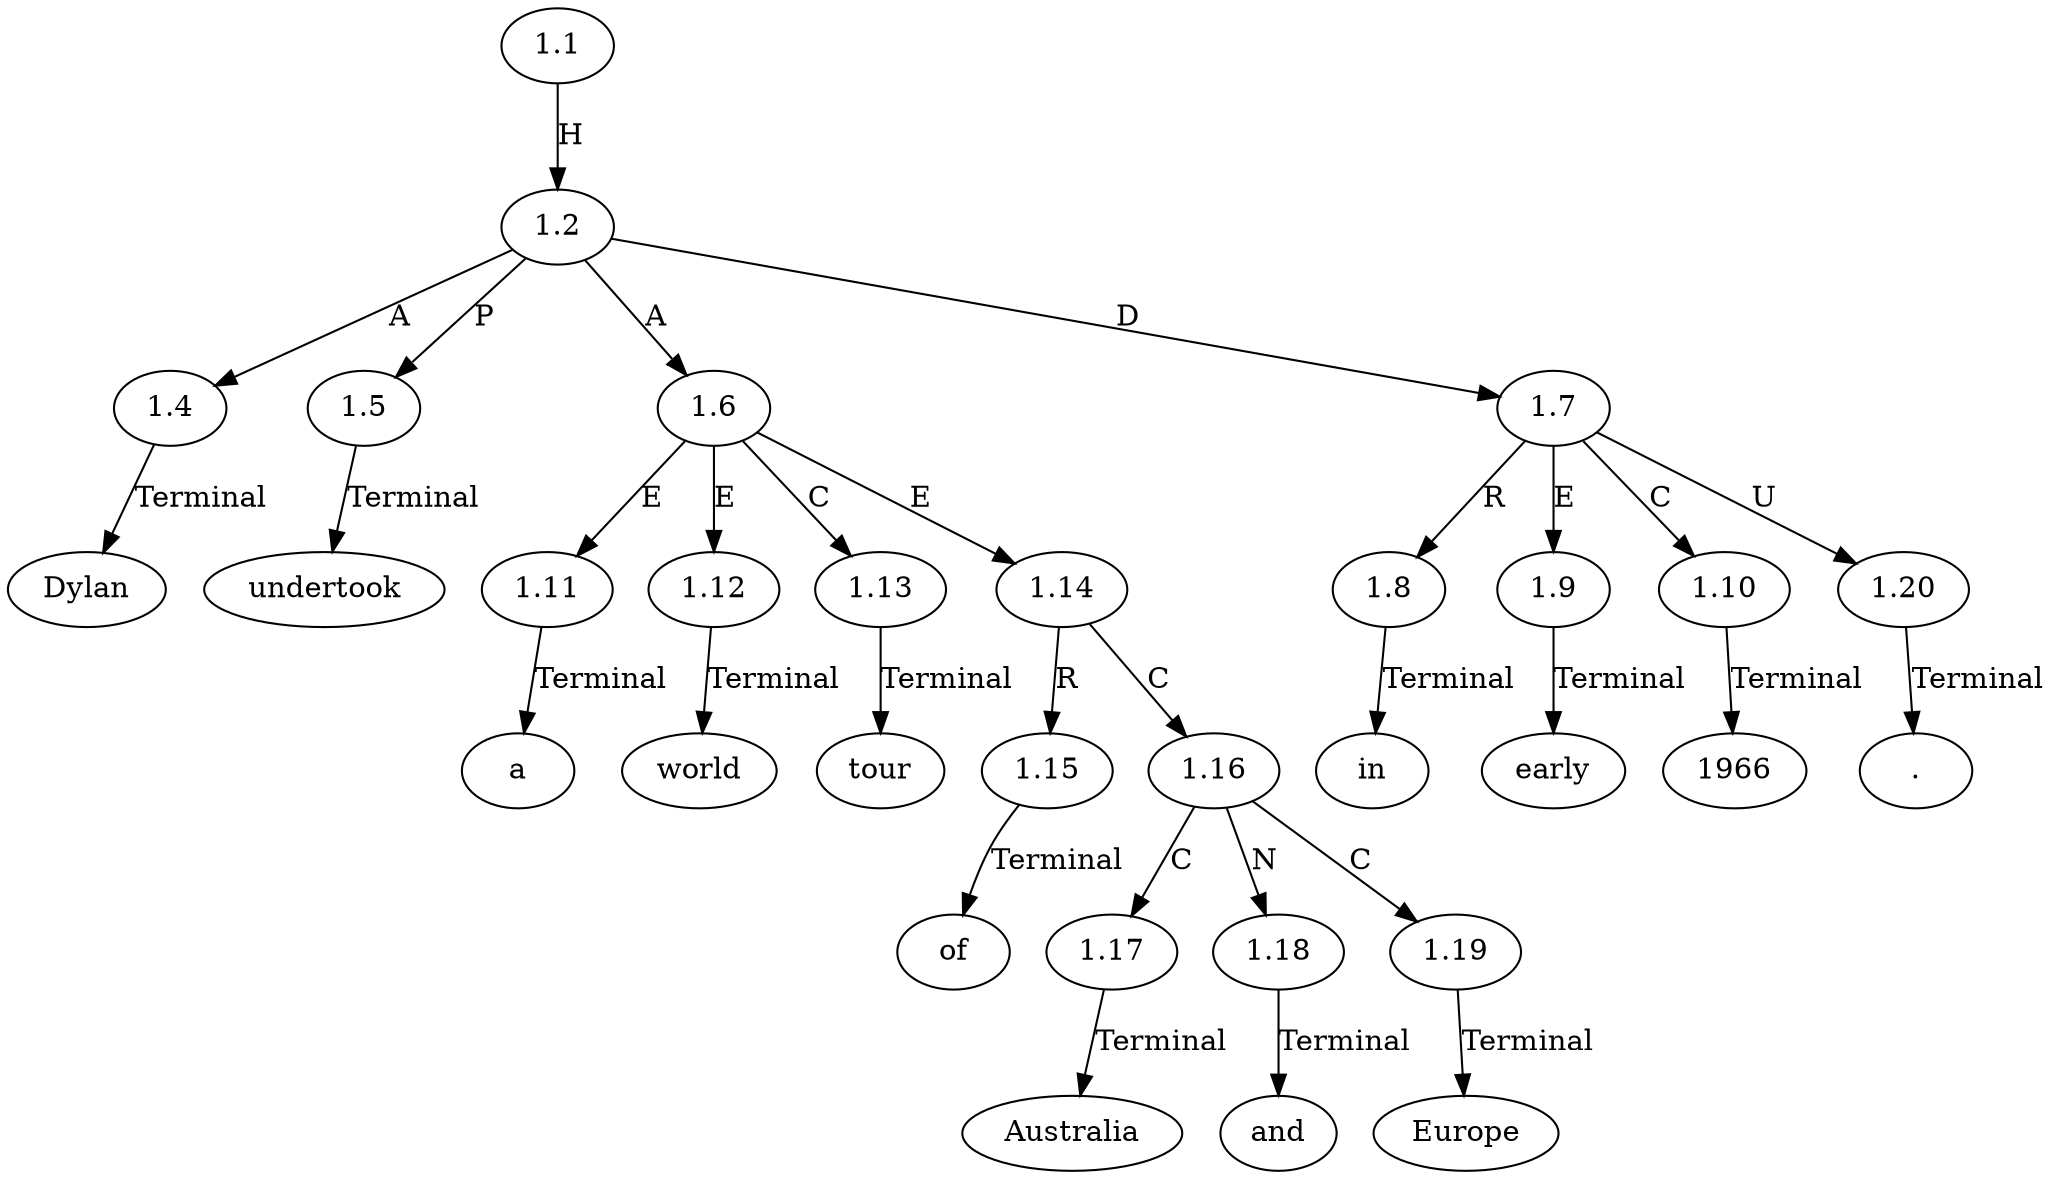 // Graph
digraph {
	0.1 [label=Dylan ordering=out]
	0.10 [label=in ordering=out]
	0.11 [label=early ordering=out]
	0.12 [label=1966 ordering=out]
	0.13 [label="." ordering=out]
	0.2 [label=undertook ordering=out]
	0.3 [label=a ordering=out]
	0.4 [label=world ordering=out]
	0.5 [label=tour ordering=out]
	0.6 [label=of ordering=out]
	0.7 [label=Australia ordering=out]
	0.8 [label=and ordering=out]
	0.9 [label=Europe ordering=out]
	1.1 [label=1.1 ordering=out]
	1.2 [label=1.2 ordering=out]
	1.4 [label=1.4 ordering=out]
	1.5 [label=1.5 ordering=out]
	1.6 [label=1.6 ordering=out]
	1.7 [label=1.7 ordering=out]
	1.8 [label=1.8 ordering=out]
	1.9 [label=1.9 ordering=out]
	1.10 [label=1.10 ordering=out]
	1.11 [label=1.11 ordering=out]
	1.12 [label=1.12 ordering=out]
	1.13 [label=1.13 ordering=out]
	1.14 [label=1.14 ordering=out]
	1.15 [label=1.15 ordering=out]
	1.16 [label=1.16 ordering=out]
	1.17 [label=1.17 ordering=out]
	1.18 [label=1.18 ordering=out]
	1.19 [label=1.19 ordering=out]
	1.20 [label=1.20 ordering=out]
	1.1 -> 1.2 [label=H ordering=out]
	1.2 -> 1.4 [label=A ordering=out]
	1.2 -> 1.5 [label=P ordering=out]
	1.2 -> 1.6 [label=A ordering=out]
	1.2 -> 1.7 [label=D ordering=out]
	1.4 -> 0.1 [label=Terminal ordering=out]
	1.5 -> 0.2 [label=Terminal ordering=out]
	1.6 -> 1.11 [label=E ordering=out]
	1.6 -> 1.12 [label=E ordering=out]
	1.6 -> 1.13 [label=C ordering=out]
	1.6 -> 1.14 [label=E ordering=out]
	1.7 -> 1.8 [label=R ordering=out]
	1.7 -> 1.9 [label=E ordering=out]
	1.7 -> 1.10 [label=C ordering=out]
	1.7 -> 1.20 [label=U ordering=out]
	1.8 -> 0.10 [label=Terminal ordering=out]
	1.9 -> 0.11 [label=Terminal ordering=out]
	1.10 -> 0.12 [label=Terminal ordering=out]
	1.11 -> 0.3 [label=Terminal ordering=out]
	1.12 -> 0.4 [label=Terminal ordering=out]
	1.13 -> 0.5 [label=Terminal ordering=out]
	1.14 -> 1.15 [label=R ordering=out]
	1.14 -> 1.16 [label=C ordering=out]
	1.15 -> 0.6 [label=Terminal ordering=out]
	1.16 -> 1.17 [label=C ordering=out]
	1.16 -> 1.18 [label=N ordering=out]
	1.16 -> 1.19 [label=C ordering=out]
	1.17 -> 0.7 [label=Terminal ordering=out]
	1.18 -> 0.8 [label=Terminal ordering=out]
	1.19 -> 0.9 [label=Terminal ordering=out]
	1.20 -> 0.13 [label=Terminal ordering=out]
}
